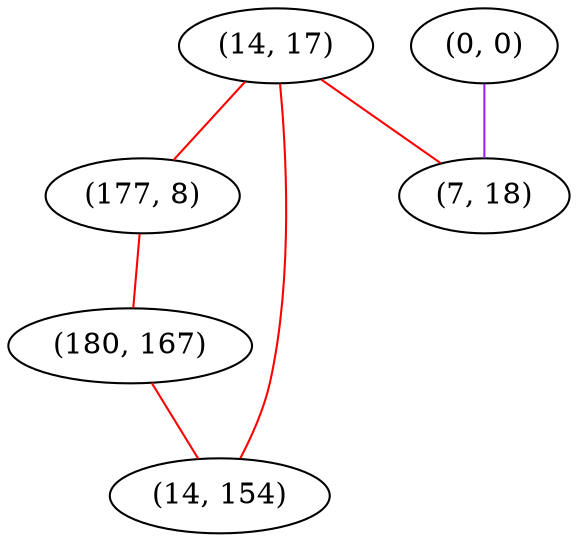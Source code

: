 graph "" {
"(14, 17)";
"(0, 0)";
"(177, 8)";
"(7, 18)";
"(180, 167)";
"(14, 154)";
"(14, 17)" -- "(177, 8)"  [color=red, key=0, weight=1];
"(14, 17)" -- "(14, 154)"  [color=red, key=0, weight=1];
"(14, 17)" -- "(7, 18)"  [color=red, key=0, weight=1];
"(0, 0)" -- "(7, 18)"  [color=purple, key=0, weight=4];
"(177, 8)" -- "(180, 167)"  [color=red, key=0, weight=1];
"(180, 167)" -- "(14, 154)"  [color=red, key=0, weight=1];
}
